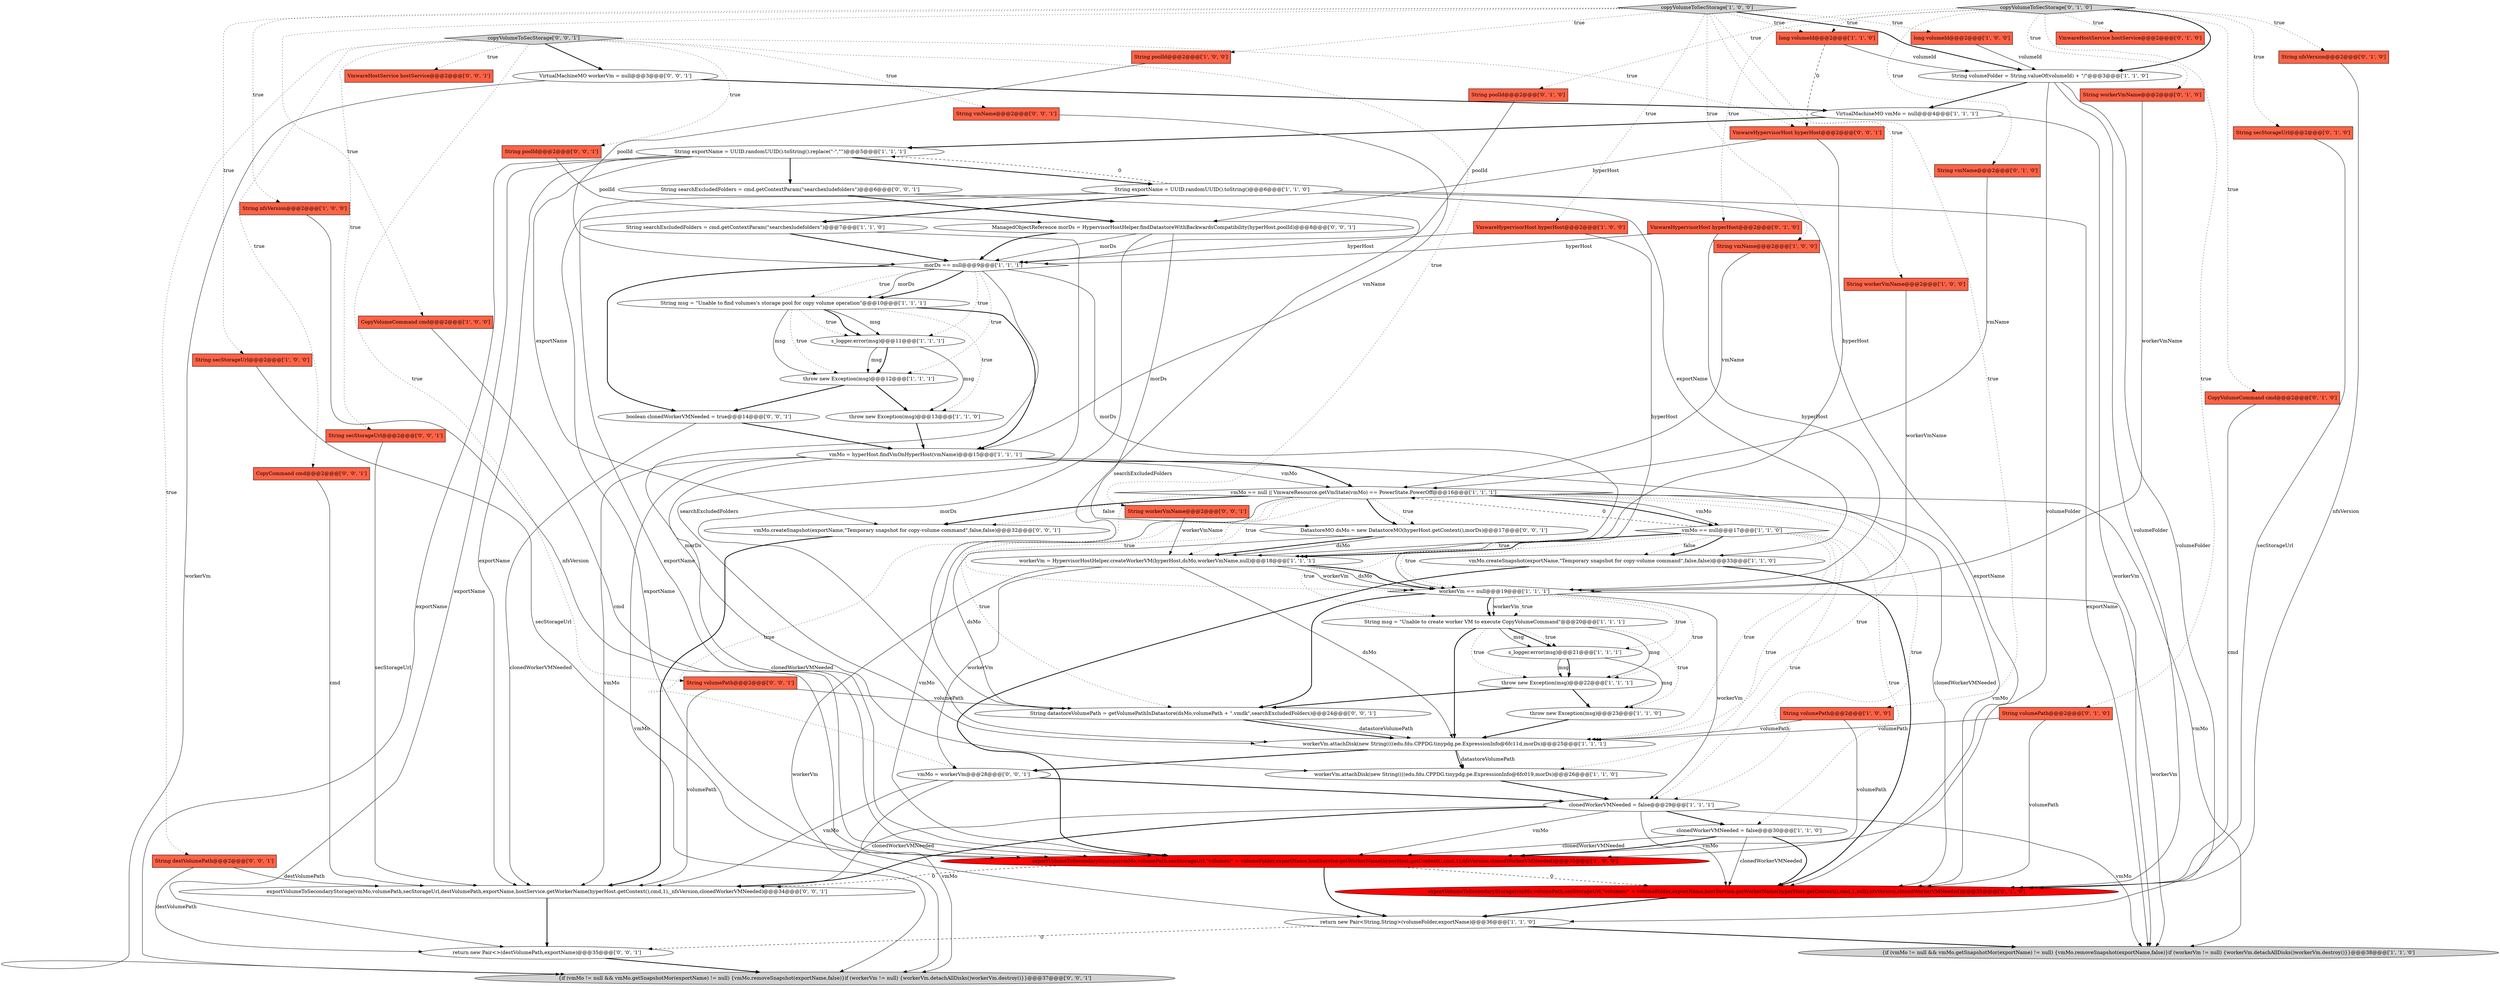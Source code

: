 digraph {
26 [style = filled, label = "String msg = \"Unable to create worker VM to execute CopyVolumeCommand\"@@@20@@@['1', '1', '1']", fillcolor = white, shape = ellipse image = "AAA0AAABBB1BBB"];
40 [style = filled, label = "String nfsVersion@@@2@@@['0', '1', '0']", fillcolor = tomato, shape = box image = "AAA0AAABBB2BBB"];
18 [style = filled, label = "workerVm == null@@@19@@@['1', '1', '1']", fillcolor = white, shape = diamond image = "AAA0AAABBB1BBB"];
19 [style = filled, label = "VirtualMachineMO vmMo = null@@@4@@@['1', '1', '1']", fillcolor = white, shape = ellipse image = "AAA0AAABBB1BBB"];
42 [style = filled, label = "String workerVmName@@@2@@@['0', '1', '0']", fillcolor = tomato, shape = box image = "AAA0AAABBB2BBB"];
6 [style = filled, label = "String nfsVersion@@@2@@@['1', '0', '0']", fillcolor = tomato, shape = box image = "AAA0AAABBB1BBB"];
44 [style = filled, label = "String secStorageUrl@@@2@@@['0', '1', '0']", fillcolor = tomato, shape = box image = "AAA0AAABBB2BBB"];
59 [style = filled, label = "String secStorageUrl@@@2@@@['0', '0', '1']", fillcolor = tomato, shape = box image = "AAA0AAABBB3BBB"];
38 [style = filled, label = "copyVolumeToSecStorage['0', '1', '0']", fillcolor = lightgray, shape = diamond image = "AAA0AAABBB2BBB"];
3 [style = filled, label = "return new Pair<String,String>(volumeFolder,exportName)@@@36@@@['1', '1', '0']", fillcolor = white, shape = ellipse image = "AAA0AAABBB1BBB"];
55 [style = filled, label = "vmMo.createSnapshot(exportName,\"Temporary snapshot for copy-volume command\",false,false)@@@32@@@['0', '0', '1']", fillcolor = white, shape = ellipse image = "AAA0AAABBB3BBB"];
9 [style = filled, label = "VmwareHypervisorHost hyperHost@@@2@@@['1', '0', '0']", fillcolor = tomato, shape = box image = "AAA0AAABBB1BBB"];
2 [style = filled, label = "vmMo.createSnapshot(exportName,\"Temporary snapshot for copy-volume command\",false,false)@@@33@@@['1', '1', '0']", fillcolor = white, shape = ellipse image = "AAA0AAABBB1BBB"];
33 [style = filled, label = "throw new Exception(msg)@@@13@@@['1', '1', '0']", fillcolor = white, shape = ellipse image = "AAA0AAABBB1BBB"];
22 [style = filled, label = "String msg = \"Unable to find volumes's storage pool for copy volume operation\"@@@10@@@['1', '1', '1']", fillcolor = white, shape = ellipse image = "AAA0AAABBB1BBB"];
52 [style = filled, label = "{if (vmMo != null && vmMo.getSnapshotMor(exportName) != null) {vmMo.removeSnapshot(exportName,false)}if (workerVm != null) {workerVm.detachAllDisks()workerVm.destroy()}}@@@37@@@['0', '0', '1']", fillcolor = lightgray, shape = ellipse image = "AAA0AAABBB3BBB"];
12 [style = filled, label = "s_logger.error(msg)@@@11@@@['1', '1', '1']", fillcolor = white, shape = ellipse image = "AAA0AAABBB1BBB"];
62 [style = filled, label = "String volumePath@@@2@@@['0', '0', '1']", fillcolor = tomato, shape = box image = "AAA0AAABBB3BBB"];
23 [style = filled, label = "String exportName = UUID.randomUUID().toString()@@@6@@@['1', '1', '0']", fillcolor = white, shape = ellipse image = "AAA0AAABBB1BBB"];
30 [style = filled, label = "String exportName = UUID.randomUUID().toString().replace(\"-\",\"\")@@@5@@@['1', '1', '1']", fillcolor = white, shape = ellipse image = "AAA0AAABBB1BBB"];
8 [style = filled, label = "throw new Exception(msg)@@@12@@@['1', '1', '1']", fillcolor = white, shape = ellipse image = "AAA0AAABBB1BBB"];
57 [style = filled, label = "vmMo = workerVm@@@28@@@['0', '0', '1']", fillcolor = white, shape = ellipse image = "AAA0AAABBB3BBB"];
46 [style = filled, label = "String vmName@@@2@@@['0', '1', '0']", fillcolor = tomato, shape = box image = "AAA0AAABBB2BBB"];
16 [style = filled, label = "String poolId@@@2@@@['1', '0', '0']", fillcolor = tomato, shape = box image = "AAA0AAABBB1BBB"];
51 [style = filled, label = "DatastoreMO dsMo = new DatastoreMO(hyperHost.getContext(),morDs)@@@17@@@['0', '0', '1']", fillcolor = white, shape = ellipse image = "AAA0AAABBB3BBB"];
64 [style = filled, label = "ManagedObjectReference morDs = HypervisorHostHelper.findDatastoreWithBackwardsCompatibility(hyperHost,poolId)@@@8@@@['0', '0', '1']", fillcolor = white, shape = ellipse image = "AAA0AAABBB3BBB"];
53 [style = filled, label = "CopyCommand cmd@@@2@@@['0', '0', '1']", fillcolor = tomato, shape = box image = "AAA0AAABBB3BBB"];
28 [style = filled, label = "long volumeId@@@2@@@['1', '1', '0']", fillcolor = tomato, shape = box image = "AAA0AAABBB1BBB"];
15 [style = filled, label = "morDs == null@@@9@@@['1', '1', '1']", fillcolor = white, shape = diamond image = "AAA0AAABBB1BBB"];
13 [style = filled, label = "String vmName@@@2@@@['1', '0', '0']", fillcolor = tomato, shape = box image = "AAA0AAABBB1BBB"];
27 [style = filled, label = "String workerVmName@@@2@@@['1', '0', '0']", fillcolor = tomato, shape = box image = "AAA0AAABBB1BBB"];
65 [style = filled, label = "boolean clonedWorkerVMNeeded = true@@@14@@@['0', '0', '1']", fillcolor = white, shape = ellipse image = "AAA0AAABBB3BBB"];
0 [style = filled, label = "throw new Exception(msg)@@@22@@@['1', '1', '1']", fillcolor = white, shape = ellipse image = "AAA0AAABBB1BBB"];
21 [style = filled, label = "String volumeFolder = String.valueOf(volumeId) + \"/\"@@@3@@@['1', '1', '0']", fillcolor = white, shape = ellipse image = "AAA0AAABBB1BBB"];
20 [style = filled, label = "clonedWorkerVMNeeded = false@@@29@@@['1', '1', '1']", fillcolor = white, shape = ellipse image = "AAA0AAABBB1BBB"];
39 [style = filled, label = "String poolId@@@2@@@['0', '1', '0']", fillcolor = tomato, shape = box image = "AAA0AAABBB2BBB"];
41 [style = filled, label = "VmwareHostService hostService@@@2@@@['0', '1', '0']", fillcolor = tomato, shape = box image = "AAA0AAABBB2BBB"];
60 [style = filled, label = "String vmName@@@2@@@['0', '0', '1']", fillcolor = tomato, shape = box image = "AAA0AAABBB3BBB"];
10 [style = filled, label = "CopyVolumeCommand cmd@@@2@@@['1', '0', '0']", fillcolor = tomato, shape = box image = "AAA0AAABBB1BBB"];
63 [style = filled, label = "VmwareHostService hostService@@@2@@@['0', '0', '1']", fillcolor = tomato, shape = box image = "AAA0AAABBB3BBB"];
34 [style = filled, label = "vmMo == null || VmwareResource.getVmState(vmMo) == PowerState.PowerOff@@@16@@@['1', '1', '1']", fillcolor = white, shape = diamond image = "AAA0AAABBB1BBB"];
7 [style = filled, label = "exportVolumeToSecondaryStorage(vmMo,volumePath,secStorageUrl,\"volumes/\" + volumeFolder,exportName,hostService.getWorkerName(hyperHost.getContext(),cmd,1),nfsVersion,clonedWorkerVMNeeded)@@@35@@@['1', '0', '0']", fillcolor = red, shape = ellipse image = "AAA1AAABBB1BBB"];
24 [style = filled, label = "workerVm.attachDisk(new String((((edu.fdu.CPPDG.tinypdg.pe.ExpressionInfo@6fc019,morDs)@@@26@@@['1', '1', '0']", fillcolor = white, shape = ellipse image = "AAA0AAABBB1BBB"];
17 [style = filled, label = "s_logger.error(msg)@@@21@@@['1', '1', '1']", fillcolor = white, shape = ellipse image = "AAA0AAABBB1BBB"];
43 [style = filled, label = "String volumePath@@@2@@@['0', '1', '0']", fillcolor = tomato, shape = box image = "AAA0AAABBB2BBB"];
56 [style = filled, label = "return new Pair<>(destVolumePath,exportName)@@@35@@@['0', '0', '1']", fillcolor = white, shape = ellipse image = "AAA0AAABBB3BBB"];
61 [style = filled, label = "String workerVmName@@@2@@@['0', '0', '1']", fillcolor = tomato, shape = box image = "AAA0AAABBB3BBB"];
67 [style = filled, label = "VmwareHypervisorHost hyperHost@@@2@@@['0', '0', '1']", fillcolor = tomato, shape = box image = "AAA0AAABBB3BBB"];
68 [style = filled, label = "VirtualMachineMO workerVm = null@@@3@@@['0', '0', '1']", fillcolor = white, shape = ellipse image = "AAA0AAABBB3BBB"];
50 [style = filled, label = "exportVolumeToSecondaryStorage(vmMo,volumePath,secStorageUrl,destVolumePath,exportName,hostService.getWorkerName(hyperHost.getContext(),cmd,1),_nfsVersion,clonedWorkerVMNeeded)@@@34@@@['0', '0', '1']", fillcolor = white, shape = ellipse image = "AAA0AAABBB3BBB"];
29 [style = filled, label = "String searchExcludedFolders = cmd.getContextParam(\"searchexludefolders\")@@@7@@@['1', '1', '0']", fillcolor = white, shape = ellipse image = "AAA0AAABBB1BBB"];
11 [style = filled, label = "String secStorageUrl@@@2@@@['1', '0', '0']", fillcolor = tomato, shape = box image = "AAA0AAABBB1BBB"];
25 [style = filled, label = "vmMo == null@@@17@@@['1', '1', '0']", fillcolor = white, shape = diamond image = "AAA0AAABBB1BBB"];
32 [style = filled, label = "workerVm = HypervisorHostHelper.createWorkerVM(hyperHost,dsMo,workerVmName,null)@@@18@@@['1', '1', '1']", fillcolor = white, shape = ellipse image = "AAA0AAABBB1BBB"];
45 [style = filled, label = "VmwareHypervisorHost hyperHost@@@2@@@['0', '1', '0']", fillcolor = tomato, shape = box image = "AAA0AAABBB2BBB"];
58 [style = filled, label = "String poolId@@@2@@@['0', '0', '1']", fillcolor = tomato, shape = box image = "AAA0AAABBB3BBB"];
14 [style = filled, label = "vmMo = hyperHost.findVmOnHyperHost(vmName)@@@15@@@['1', '1', '1']", fillcolor = white, shape = ellipse image = "AAA0AAABBB1BBB"];
1 [style = filled, label = "throw new Exception(msg)@@@23@@@['1', '1', '0']", fillcolor = white, shape = ellipse image = "AAA0AAABBB1BBB"];
49 [style = filled, label = "copyVolumeToSecStorage['0', '0', '1']", fillcolor = lightgray, shape = diamond image = "AAA0AAABBB3BBB"];
69 [style = filled, label = "String searchExcludedFolders = cmd.getContextParam(\"searchexludefolders\")@@@6@@@['0', '0', '1']", fillcolor = white, shape = ellipse image = "AAA0AAABBB3BBB"];
66 [style = filled, label = "String datastoreVolumePath = getVolumePathInDatastore(dsMo,volumePath + \".vmdk\",searchExcludedFolders)@@@24@@@['0', '0', '1']", fillcolor = white, shape = ellipse image = "AAA0AAABBB3BBB"];
37 [style = filled, label = "copyVolumeToSecStorage['1', '0', '0']", fillcolor = lightgray, shape = diamond image = "AAA0AAABBB1BBB"];
31 [style = filled, label = "workerVm.attachDisk(new String((((edu.fdu.CPPDG.tinypdg.pe.ExpressionInfo@6fc11d,morDs)@@@25@@@['1', '1', '1']", fillcolor = white, shape = ellipse image = "AAA0AAABBB1BBB"];
35 [style = filled, label = "{if (vmMo != null && vmMo.getSnapshotMor(exportName) != null) {vmMo.removeSnapshot(exportName,false)}if (workerVm != null) {workerVm.detachAllDisks()workerVm.destroy()}}@@@38@@@['1', '1', '0']", fillcolor = lightgray, shape = ellipse image = "AAA0AAABBB1BBB"];
54 [style = filled, label = "String destVolumePath@@@2@@@['0', '0', '1']", fillcolor = tomato, shape = box image = "AAA0AAABBB3BBB"];
4 [style = filled, label = "String volumePath@@@2@@@['1', '0', '0']", fillcolor = tomato, shape = box image = "AAA0AAABBB1BBB"];
47 [style = filled, label = "exportVolumeToSecondaryStorage(vmMo,volumePath,secStorageUrl,\"volumes/\" + volumeFolder,exportName,hostService.getWorkerName(hyperHost.getContext(),cmd,1,null),nfsVersion,clonedWorkerVMNeeded)@@@35@@@['0', '1', '0']", fillcolor = red, shape = ellipse image = "AAA1AAABBB2BBB"];
5 [style = filled, label = "long volumeId@@@2@@@['1', '0', '0']", fillcolor = tomato, shape = box image = "AAA0AAABBB1BBB"];
36 [style = filled, label = "clonedWorkerVMNeeded = false@@@30@@@['1', '1', '0']", fillcolor = white, shape = ellipse image = "AAA0AAABBB1BBB"];
48 [style = filled, label = "CopyVolumeCommand cmd@@@2@@@['0', '1', '0']", fillcolor = tomato, shape = box image = "AAA0AAABBB2BBB"];
27->18 [style = solid, label="workerVmName"];
29->15 [style = bold, label=""];
45->15 [style = solid, label="hyperHost"];
45->18 [style = solid, label="hyperHost"];
56->52 [style = bold, label=""];
49->62 [style = dotted, label="true"];
19->35 [style = solid, label="workerVm"];
20->7 [style = solid, label="vmMo"];
9->15 [style = solid, label="hyperHost"];
31->24 [style = solid, label="datastoreVolumePath"];
34->47 [style = solid, label="vmMo"];
38->41 [style = dotted, label="true"];
62->50 [style = solid, label="volumePath"];
34->7 [style = solid, label="vmMo"];
38->39 [style = dotted, label="true"];
67->64 [style = solid, label="hyperHost"];
50->56 [style = bold, label=""];
57->20 [style = bold, label=""];
34->20 [style = dotted, label="true"];
69->66 [style = solid, label="searchExcludedFolders"];
49->60 [style = dotted, label="true"];
65->14 [style = bold, label=""];
53->50 [style = solid, label="cmd"];
51->32 [style = bold, label=""];
67->32 [style = solid, label="hyperHost"];
25->18 [style = dotted, label="true"];
51->66 [style = solid, label="dsMo"];
20->35 [style = solid, label="vmMo"];
65->50 [style = solid, label="clonedWorkerVMNeeded"];
23->29 [style = bold, label=""];
3->35 [style = bold, label=""];
16->15 [style = solid, label="poolId"];
0->66 [style = bold, label=""];
15->8 [style = dotted, label="true"];
64->31 [style = solid, label="morDs"];
38->48 [style = dotted, label="true"];
43->31 [style = solid, label="volumePath"];
32->18 [style = solid, label="dsMo"];
30->50 [style = solid, label="exportName"];
4->7 [style = solid, label="volumePath"];
64->51 [style = solid, label="morDs"];
34->51 [style = dotted, label="true"];
66->31 [style = bold, label=""];
32->18 [style = bold, label=""];
1->31 [style = bold, label=""];
68->52 [style = solid, label="workerVm"];
38->40 [style = dotted, label="true"];
44->47 [style = solid, label="secStorageUrl"];
38->46 [style = dotted, label="true"];
30->69 [style = bold, label=""];
25->32 [style = dotted, label="true"];
34->35 [style = solid, label="vmMo"];
25->34 [style = dashed, label="0"];
21->19 [style = bold, label=""];
6->7 [style = solid, label="nfsVersion"];
26->17 [style = bold, label=""];
34->18 [style = dotted, label="true"];
49->54 [style = dotted, label="true"];
43->47 [style = solid, label="volumePath"];
51->32 [style = solid, label="dsMo"];
21->3 [style = solid, label="volumeFolder"];
14->34 [style = solid, label="vmMo"];
49->53 [style = dotted, label="true"];
37->21 [style = bold, label=""];
25->2 [style = dotted, label="false"];
14->50 [style = solid, label="vmMo"];
22->33 [style = dotted, label="true"];
3->56 [style = dashed, label="0"];
69->64 [style = bold, label=""];
48->47 [style = solid, label="cmd"];
37->9 [style = dotted, label="true"];
37->5 [style = dotted, label="true"];
36->47 [style = solid, label="clonedWorkerVMNeeded"];
15->32 [style = solid, label="morDs"];
25->2 [style = bold, label=""];
23->47 [style = solid, label="exportName"];
24->20 [style = bold, label=""];
39->15 [style = solid, label="poolId"];
34->31 [style = dotted, label="true"];
37->4 [style = dotted, label="true"];
64->15 [style = bold, label=""];
23->7 [style = solid, label="exportName"];
23->35 [style = solid, label="exportName"];
31->57 [style = bold, label=""];
38->28 [style = dotted, label="true"];
18->26 [style = dotted, label="true"];
25->20 [style = dotted, label="true"];
59->50 [style = solid, label="secStorageUrl"];
26->1 [style = dotted, label="true"];
49->59 [style = dotted, label="true"];
28->21 [style = solid, label="volumeId"];
15->12 [style = dotted, label="true"];
18->0 [style = dotted, label="true"];
13->34 [style = solid, label="vmName"];
28->67 [style = dashed, label="0"];
18->17 [style = dotted, label="true"];
30->55 [style = solid, label="exportName"];
32->31 [style = solid, label="dsMo"];
22->14 [style = bold, label=""];
14->47 [style = solid, label="clonedWorkerVMNeeded"];
25->26 [style = dotted, label="true"];
5->21 [style = solid, label="volumeId"];
15->24 [style = solid, label="morDs"];
38->42 [style = dotted, label="true"];
22->8 [style = solid, label="msg"];
29->31 [style = solid, label="searchExcludedFolders"];
8->33 [style = bold, label=""];
18->66 [style = bold, label=""];
17->0 [style = solid, label="msg"];
47->3 [style = bold, label=""];
49->68 [style = bold, label=""];
11->7 [style = solid, label="secStorageUrl"];
37->11 [style = dotted, label="true"];
49->67 [style = dotted, label="true"];
25->31 [style = dotted, label="true"];
31->24 [style = bold, label=""];
18->26 [style = bold, label=""];
25->24 [style = dotted, label="true"];
34->55 [style = bold, label=""];
38->44 [style = dotted, label="true"];
10->7 [style = solid, label="cmd"];
22->12 [style = solid, label="msg"];
66->31 [style = solid, label="datastoreVolumePath"];
32->52 [style = solid, label="workerVm"];
15->22 [style = bold, label=""];
36->7 [style = solid, label="clonedWorkerVMNeeded"];
58->64 [style = solid, label="poolId"];
12->8 [style = solid, label="msg"];
34->51 [style = bold, label=""];
37->6 [style = dotted, label="true"];
26->31 [style = bold, label=""];
20->50 [style = solid, label="clonedWorkerVMNeeded"];
17->0 [style = bold, label=""];
64->15 [style = solid, label="morDs"];
30->56 [style = solid, label="exportName"];
30->52 [style = solid, label="exportName"];
12->8 [style = bold, label=""];
0->1 [style = bold, label=""];
26->17 [style = dotted, label="true"];
26->0 [style = solid, label="msg"];
54->50 [style = solid, label="destVolumePath"];
14->7 [style = solid, label="clonedWorkerVMNeeded"];
25->36 [style = dotted, label="true"];
34->55 [style = dotted, label="false"];
49->63 [style = dotted, label="true"];
12->33 [style = solid, label="msg"];
55->50 [style = bold, label=""];
21->47 [style = solid, label="volumeFolder"];
38->45 [style = dotted, label="true"];
57->50 [style = solid, label="vmMo"];
37->27 [style = dotted, label="true"];
2->47 [style = bold, label=""];
46->34 [style = solid, label="vmName"];
20->36 [style = bold, label=""];
34->66 [style = dotted, label="true"];
21->7 [style = solid, label="volumeFolder"];
37->16 [style = dotted, label="true"];
49->61 [style = dotted, label="true"];
7->47 [style = dashed, label="0"];
20->50 [style = bold, label=""];
34->32 [style = dotted, label="true"];
18->20 [style = solid, label="workerVm"];
54->56 [style = solid, label="destVolumePath"];
37->10 [style = dotted, label="true"];
33->14 [style = bold, label=""];
36->47 [style = bold, label=""];
34->25 [style = bold, label=""];
23->2 [style = solid, label="exportName"];
9->18 [style = solid, label="hyperHost"];
40->47 [style = solid, label="nfsVersion"];
20->47 [style = solid, label="vmMo"];
34->25 [style = solid, label="vmMo"];
4->31 [style = solid, label="volumePath"];
30->23 [style = bold, label=""];
25->32 [style = bold, label=""];
57->52 [style = solid, label="vmMo"];
49->58 [style = dotted, label="true"];
62->66 [style = solid, label="volumePath"];
14->34 [style = bold, label=""];
68->19 [style = bold, label=""];
15->22 [style = dotted, label="true"];
34->57 [style = dotted, label="true"];
32->57 [style = solid, label="workerVm"];
61->32 [style = solid, label="workerVmName"];
32->18 [style = solid, label="workerVm"];
7->3 [style = bold, label=""];
26->17 [style = solid, label="msg"];
22->12 [style = dotted, label="true"];
8->65 [style = bold, label=""];
22->8 [style = dotted, label="true"];
38->43 [style = dotted, label="true"];
36->7 [style = bold, label=""];
22->12 [style = bold, label=""];
18->26 [style = solid, label="workerVm"];
23->30 [style = dashed, label="0"];
38->21 [style = bold, label=""];
17->1 [style = solid, label="msg"];
37->28 [style = dotted, label="true"];
15->22 [style = solid, label="morDs"];
14->52 [style = solid, label="vmMo"];
2->7 [style = bold, label=""];
60->14 [style = solid, label="vmName"];
15->65 [style = bold, label=""];
42->18 [style = solid, label="workerVmName"];
7->50 [style = dashed, label="0"];
23->3 [style = solid, label="exportName"];
37->13 [style = dotted, label="true"];
18->35 [style = solid, label="workerVm"];
26->0 [style = dotted, label="true"];
19->30 [style = bold, label=""];
}
